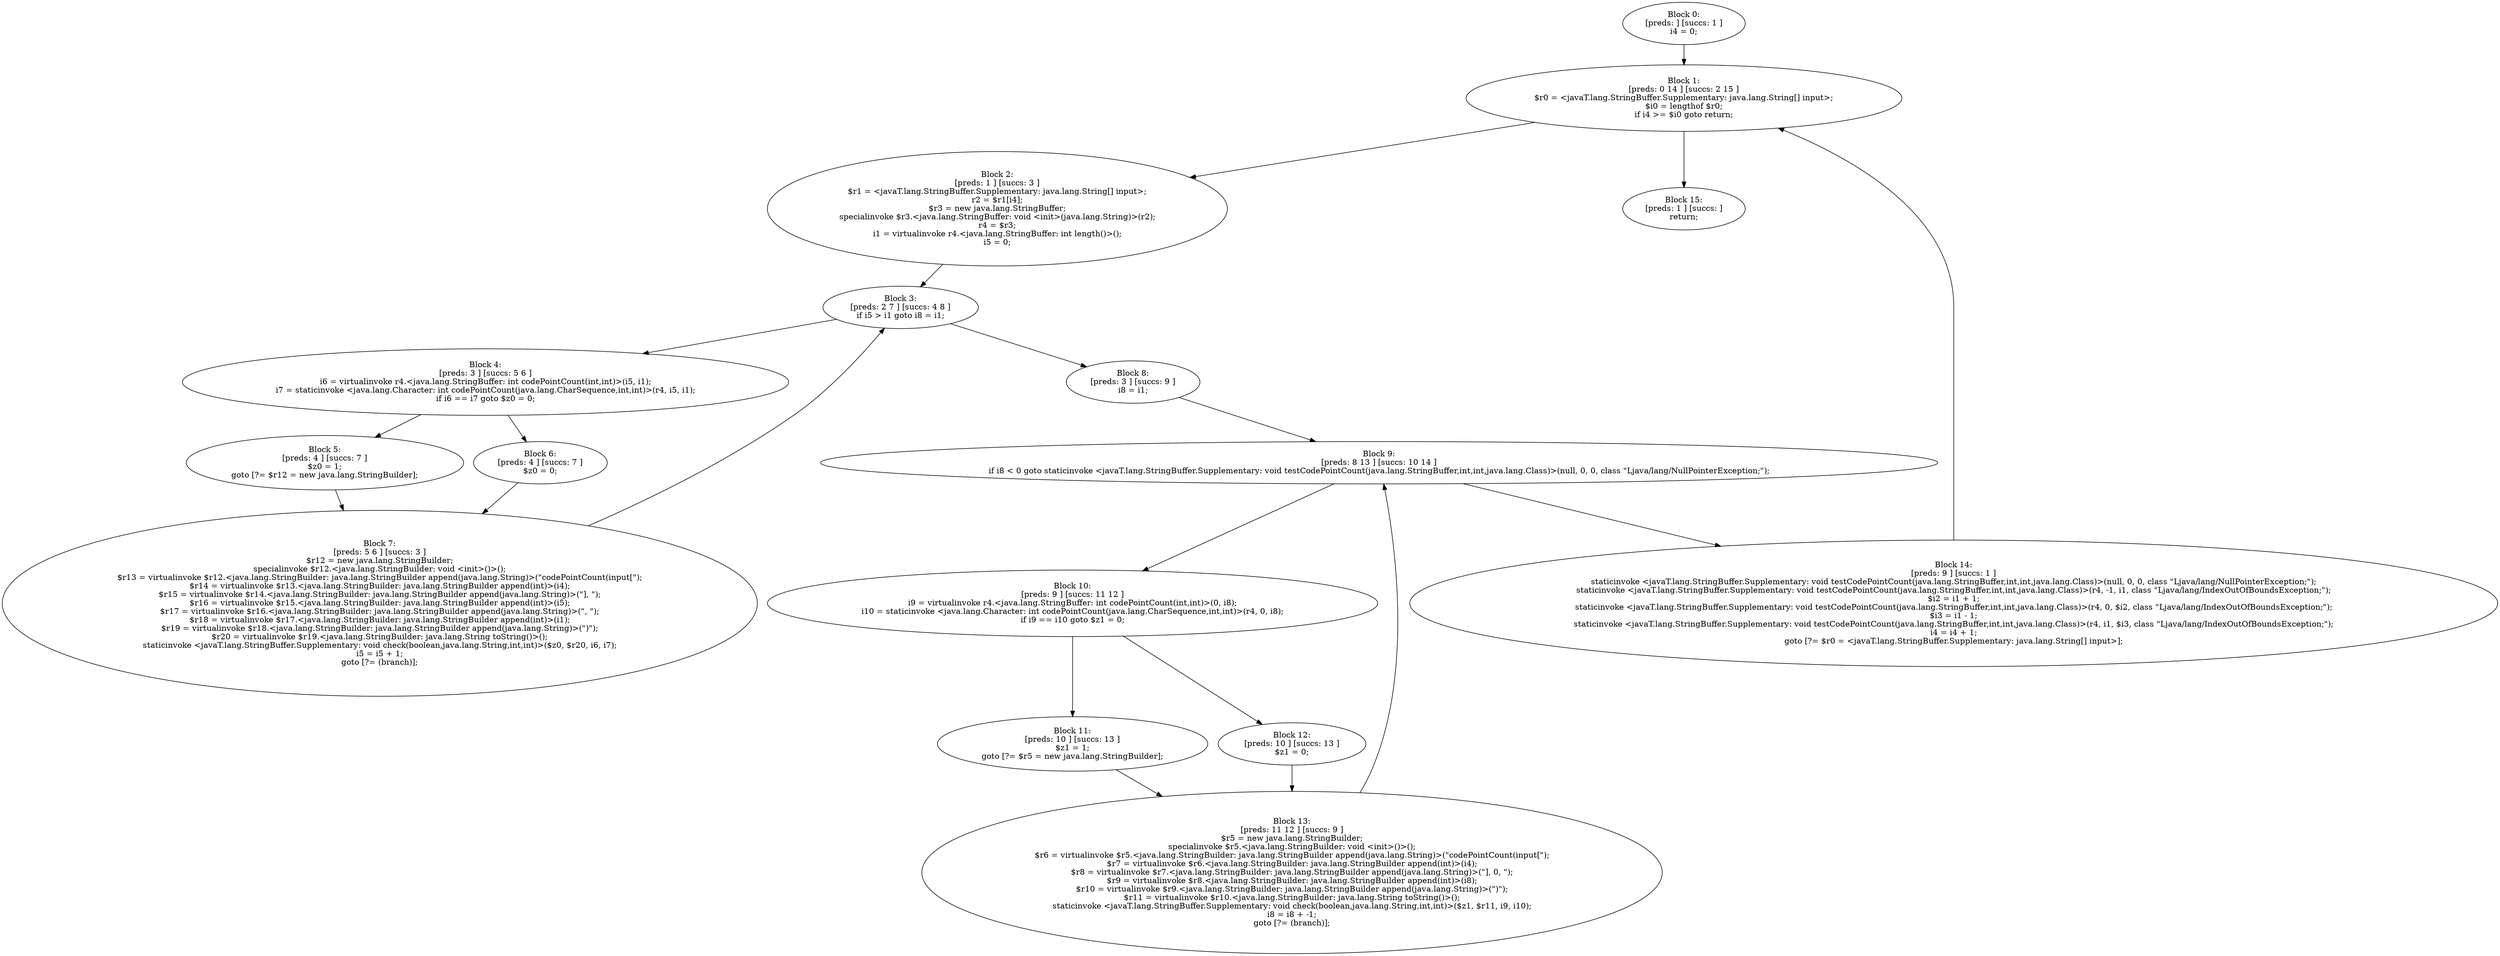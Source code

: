digraph "unitGraph" {
    "Block 0:
[preds: ] [succs: 1 ]
i4 = 0;
"
    "Block 1:
[preds: 0 14 ] [succs: 2 15 ]
$r0 = <javaT.lang.StringBuffer.Supplementary: java.lang.String[] input>;
$i0 = lengthof $r0;
if i4 >= $i0 goto return;
"
    "Block 2:
[preds: 1 ] [succs: 3 ]
$r1 = <javaT.lang.StringBuffer.Supplementary: java.lang.String[] input>;
r2 = $r1[i4];
$r3 = new java.lang.StringBuffer;
specialinvoke $r3.<java.lang.StringBuffer: void <init>(java.lang.String)>(r2);
r4 = $r3;
i1 = virtualinvoke r4.<java.lang.StringBuffer: int length()>();
i5 = 0;
"
    "Block 3:
[preds: 2 7 ] [succs: 4 8 ]
if i5 > i1 goto i8 = i1;
"
    "Block 4:
[preds: 3 ] [succs: 5 6 ]
i6 = virtualinvoke r4.<java.lang.StringBuffer: int codePointCount(int,int)>(i5, i1);
i7 = staticinvoke <java.lang.Character: int codePointCount(java.lang.CharSequence,int,int)>(r4, i5, i1);
if i6 == i7 goto $z0 = 0;
"
    "Block 5:
[preds: 4 ] [succs: 7 ]
$z0 = 1;
goto [?= $r12 = new java.lang.StringBuilder];
"
    "Block 6:
[preds: 4 ] [succs: 7 ]
$z0 = 0;
"
    "Block 7:
[preds: 5 6 ] [succs: 3 ]
$r12 = new java.lang.StringBuilder;
specialinvoke $r12.<java.lang.StringBuilder: void <init>()>();
$r13 = virtualinvoke $r12.<java.lang.StringBuilder: java.lang.StringBuilder append(java.lang.String)>(\"codePointCount(input[\");
$r14 = virtualinvoke $r13.<java.lang.StringBuilder: java.lang.StringBuilder append(int)>(i4);
$r15 = virtualinvoke $r14.<java.lang.StringBuilder: java.lang.StringBuilder append(java.lang.String)>(\"], \");
$r16 = virtualinvoke $r15.<java.lang.StringBuilder: java.lang.StringBuilder append(int)>(i5);
$r17 = virtualinvoke $r16.<java.lang.StringBuilder: java.lang.StringBuilder append(java.lang.String)>(\", \");
$r18 = virtualinvoke $r17.<java.lang.StringBuilder: java.lang.StringBuilder append(int)>(i1);
$r19 = virtualinvoke $r18.<java.lang.StringBuilder: java.lang.StringBuilder append(java.lang.String)>(\")\");
$r20 = virtualinvoke $r19.<java.lang.StringBuilder: java.lang.String toString()>();
staticinvoke <javaT.lang.StringBuffer.Supplementary: void check(boolean,java.lang.String,int,int)>($z0, $r20, i6, i7);
i5 = i5 + 1;
goto [?= (branch)];
"
    "Block 8:
[preds: 3 ] [succs: 9 ]
i8 = i1;
"
    "Block 9:
[preds: 8 13 ] [succs: 10 14 ]
if i8 < 0 goto staticinvoke <javaT.lang.StringBuffer.Supplementary: void testCodePointCount(java.lang.StringBuffer,int,int,java.lang.Class)>(null, 0, 0, class \"Ljava/lang/NullPointerException;\");
"
    "Block 10:
[preds: 9 ] [succs: 11 12 ]
i9 = virtualinvoke r4.<java.lang.StringBuffer: int codePointCount(int,int)>(0, i8);
i10 = staticinvoke <java.lang.Character: int codePointCount(java.lang.CharSequence,int,int)>(r4, 0, i8);
if i9 == i10 goto $z1 = 0;
"
    "Block 11:
[preds: 10 ] [succs: 13 ]
$z1 = 1;
goto [?= $r5 = new java.lang.StringBuilder];
"
    "Block 12:
[preds: 10 ] [succs: 13 ]
$z1 = 0;
"
    "Block 13:
[preds: 11 12 ] [succs: 9 ]
$r5 = new java.lang.StringBuilder;
specialinvoke $r5.<java.lang.StringBuilder: void <init>()>();
$r6 = virtualinvoke $r5.<java.lang.StringBuilder: java.lang.StringBuilder append(java.lang.String)>(\"codePointCount(input[\");
$r7 = virtualinvoke $r6.<java.lang.StringBuilder: java.lang.StringBuilder append(int)>(i4);
$r8 = virtualinvoke $r7.<java.lang.StringBuilder: java.lang.StringBuilder append(java.lang.String)>(\"], 0, \");
$r9 = virtualinvoke $r8.<java.lang.StringBuilder: java.lang.StringBuilder append(int)>(i8);
$r10 = virtualinvoke $r9.<java.lang.StringBuilder: java.lang.StringBuilder append(java.lang.String)>(\")\");
$r11 = virtualinvoke $r10.<java.lang.StringBuilder: java.lang.String toString()>();
staticinvoke <javaT.lang.StringBuffer.Supplementary: void check(boolean,java.lang.String,int,int)>($z1, $r11, i9, i10);
i8 = i8 + -1;
goto [?= (branch)];
"
    "Block 14:
[preds: 9 ] [succs: 1 ]
staticinvoke <javaT.lang.StringBuffer.Supplementary: void testCodePointCount(java.lang.StringBuffer,int,int,java.lang.Class)>(null, 0, 0, class \"Ljava/lang/NullPointerException;\");
staticinvoke <javaT.lang.StringBuffer.Supplementary: void testCodePointCount(java.lang.StringBuffer,int,int,java.lang.Class)>(r4, -1, i1, class \"Ljava/lang/IndexOutOfBoundsException;\");
$i2 = i1 + 1;
staticinvoke <javaT.lang.StringBuffer.Supplementary: void testCodePointCount(java.lang.StringBuffer,int,int,java.lang.Class)>(r4, 0, $i2, class \"Ljava/lang/IndexOutOfBoundsException;\");
$i3 = i1 - 1;
staticinvoke <javaT.lang.StringBuffer.Supplementary: void testCodePointCount(java.lang.StringBuffer,int,int,java.lang.Class)>(r4, i1, $i3, class \"Ljava/lang/IndexOutOfBoundsException;\");
i4 = i4 + 1;
goto [?= $r0 = <javaT.lang.StringBuffer.Supplementary: java.lang.String[] input>];
"
    "Block 15:
[preds: 1 ] [succs: ]
return;
"
    "Block 0:
[preds: ] [succs: 1 ]
i4 = 0;
"->"Block 1:
[preds: 0 14 ] [succs: 2 15 ]
$r0 = <javaT.lang.StringBuffer.Supplementary: java.lang.String[] input>;
$i0 = lengthof $r0;
if i4 >= $i0 goto return;
";
    "Block 1:
[preds: 0 14 ] [succs: 2 15 ]
$r0 = <javaT.lang.StringBuffer.Supplementary: java.lang.String[] input>;
$i0 = lengthof $r0;
if i4 >= $i0 goto return;
"->"Block 2:
[preds: 1 ] [succs: 3 ]
$r1 = <javaT.lang.StringBuffer.Supplementary: java.lang.String[] input>;
r2 = $r1[i4];
$r3 = new java.lang.StringBuffer;
specialinvoke $r3.<java.lang.StringBuffer: void <init>(java.lang.String)>(r2);
r4 = $r3;
i1 = virtualinvoke r4.<java.lang.StringBuffer: int length()>();
i5 = 0;
";
    "Block 1:
[preds: 0 14 ] [succs: 2 15 ]
$r0 = <javaT.lang.StringBuffer.Supplementary: java.lang.String[] input>;
$i0 = lengthof $r0;
if i4 >= $i0 goto return;
"->"Block 15:
[preds: 1 ] [succs: ]
return;
";
    "Block 2:
[preds: 1 ] [succs: 3 ]
$r1 = <javaT.lang.StringBuffer.Supplementary: java.lang.String[] input>;
r2 = $r1[i4];
$r3 = new java.lang.StringBuffer;
specialinvoke $r3.<java.lang.StringBuffer: void <init>(java.lang.String)>(r2);
r4 = $r3;
i1 = virtualinvoke r4.<java.lang.StringBuffer: int length()>();
i5 = 0;
"->"Block 3:
[preds: 2 7 ] [succs: 4 8 ]
if i5 > i1 goto i8 = i1;
";
    "Block 3:
[preds: 2 7 ] [succs: 4 8 ]
if i5 > i1 goto i8 = i1;
"->"Block 4:
[preds: 3 ] [succs: 5 6 ]
i6 = virtualinvoke r4.<java.lang.StringBuffer: int codePointCount(int,int)>(i5, i1);
i7 = staticinvoke <java.lang.Character: int codePointCount(java.lang.CharSequence,int,int)>(r4, i5, i1);
if i6 == i7 goto $z0 = 0;
";
    "Block 3:
[preds: 2 7 ] [succs: 4 8 ]
if i5 > i1 goto i8 = i1;
"->"Block 8:
[preds: 3 ] [succs: 9 ]
i8 = i1;
";
    "Block 4:
[preds: 3 ] [succs: 5 6 ]
i6 = virtualinvoke r4.<java.lang.StringBuffer: int codePointCount(int,int)>(i5, i1);
i7 = staticinvoke <java.lang.Character: int codePointCount(java.lang.CharSequence,int,int)>(r4, i5, i1);
if i6 == i7 goto $z0 = 0;
"->"Block 5:
[preds: 4 ] [succs: 7 ]
$z0 = 1;
goto [?= $r12 = new java.lang.StringBuilder];
";
    "Block 4:
[preds: 3 ] [succs: 5 6 ]
i6 = virtualinvoke r4.<java.lang.StringBuffer: int codePointCount(int,int)>(i5, i1);
i7 = staticinvoke <java.lang.Character: int codePointCount(java.lang.CharSequence,int,int)>(r4, i5, i1);
if i6 == i7 goto $z0 = 0;
"->"Block 6:
[preds: 4 ] [succs: 7 ]
$z0 = 0;
";
    "Block 5:
[preds: 4 ] [succs: 7 ]
$z0 = 1;
goto [?= $r12 = new java.lang.StringBuilder];
"->"Block 7:
[preds: 5 6 ] [succs: 3 ]
$r12 = new java.lang.StringBuilder;
specialinvoke $r12.<java.lang.StringBuilder: void <init>()>();
$r13 = virtualinvoke $r12.<java.lang.StringBuilder: java.lang.StringBuilder append(java.lang.String)>(\"codePointCount(input[\");
$r14 = virtualinvoke $r13.<java.lang.StringBuilder: java.lang.StringBuilder append(int)>(i4);
$r15 = virtualinvoke $r14.<java.lang.StringBuilder: java.lang.StringBuilder append(java.lang.String)>(\"], \");
$r16 = virtualinvoke $r15.<java.lang.StringBuilder: java.lang.StringBuilder append(int)>(i5);
$r17 = virtualinvoke $r16.<java.lang.StringBuilder: java.lang.StringBuilder append(java.lang.String)>(\", \");
$r18 = virtualinvoke $r17.<java.lang.StringBuilder: java.lang.StringBuilder append(int)>(i1);
$r19 = virtualinvoke $r18.<java.lang.StringBuilder: java.lang.StringBuilder append(java.lang.String)>(\")\");
$r20 = virtualinvoke $r19.<java.lang.StringBuilder: java.lang.String toString()>();
staticinvoke <javaT.lang.StringBuffer.Supplementary: void check(boolean,java.lang.String,int,int)>($z0, $r20, i6, i7);
i5 = i5 + 1;
goto [?= (branch)];
";
    "Block 6:
[preds: 4 ] [succs: 7 ]
$z0 = 0;
"->"Block 7:
[preds: 5 6 ] [succs: 3 ]
$r12 = new java.lang.StringBuilder;
specialinvoke $r12.<java.lang.StringBuilder: void <init>()>();
$r13 = virtualinvoke $r12.<java.lang.StringBuilder: java.lang.StringBuilder append(java.lang.String)>(\"codePointCount(input[\");
$r14 = virtualinvoke $r13.<java.lang.StringBuilder: java.lang.StringBuilder append(int)>(i4);
$r15 = virtualinvoke $r14.<java.lang.StringBuilder: java.lang.StringBuilder append(java.lang.String)>(\"], \");
$r16 = virtualinvoke $r15.<java.lang.StringBuilder: java.lang.StringBuilder append(int)>(i5);
$r17 = virtualinvoke $r16.<java.lang.StringBuilder: java.lang.StringBuilder append(java.lang.String)>(\", \");
$r18 = virtualinvoke $r17.<java.lang.StringBuilder: java.lang.StringBuilder append(int)>(i1);
$r19 = virtualinvoke $r18.<java.lang.StringBuilder: java.lang.StringBuilder append(java.lang.String)>(\")\");
$r20 = virtualinvoke $r19.<java.lang.StringBuilder: java.lang.String toString()>();
staticinvoke <javaT.lang.StringBuffer.Supplementary: void check(boolean,java.lang.String,int,int)>($z0, $r20, i6, i7);
i5 = i5 + 1;
goto [?= (branch)];
";
    "Block 7:
[preds: 5 6 ] [succs: 3 ]
$r12 = new java.lang.StringBuilder;
specialinvoke $r12.<java.lang.StringBuilder: void <init>()>();
$r13 = virtualinvoke $r12.<java.lang.StringBuilder: java.lang.StringBuilder append(java.lang.String)>(\"codePointCount(input[\");
$r14 = virtualinvoke $r13.<java.lang.StringBuilder: java.lang.StringBuilder append(int)>(i4);
$r15 = virtualinvoke $r14.<java.lang.StringBuilder: java.lang.StringBuilder append(java.lang.String)>(\"], \");
$r16 = virtualinvoke $r15.<java.lang.StringBuilder: java.lang.StringBuilder append(int)>(i5);
$r17 = virtualinvoke $r16.<java.lang.StringBuilder: java.lang.StringBuilder append(java.lang.String)>(\", \");
$r18 = virtualinvoke $r17.<java.lang.StringBuilder: java.lang.StringBuilder append(int)>(i1);
$r19 = virtualinvoke $r18.<java.lang.StringBuilder: java.lang.StringBuilder append(java.lang.String)>(\")\");
$r20 = virtualinvoke $r19.<java.lang.StringBuilder: java.lang.String toString()>();
staticinvoke <javaT.lang.StringBuffer.Supplementary: void check(boolean,java.lang.String,int,int)>($z0, $r20, i6, i7);
i5 = i5 + 1;
goto [?= (branch)];
"->"Block 3:
[preds: 2 7 ] [succs: 4 8 ]
if i5 > i1 goto i8 = i1;
";
    "Block 8:
[preds: 3 ] [succs: 9 ]
i8 = i1;
"->"Block 9:
[preds: 8 13 ] [succs: 10 14 ]
if i8 < 0 goto staticinvoke <javaT.lang.StringBuffer.Supplementary: void testCodePointCount(java.lang.StringBuffer,int,int,java.lang.Class)>(null, 0, 0, class \"Ljava/lang/NullPointerException;\");
";
    "Block 9:
[preds: 8 13 ] [succs: 10 14 ]
if i8 < 0 goto staticinvoke <javaT.lang.StringBuffer.Supplementary: void testCodePointCount(java.lang.StringBuffer,int,int,java.lang.Class)>(null, 0, 0, class \"Ljava/lang/NullPointerException;\");
"->"Block 10:
[preds: 9 ] [succs: 11 12 ]
i9 = virtualinvoke r4.<java.lang.StringBuffer: int codePointCount(int,int)>(0, i8);
i10 = staticinvoke <java.lang.Character: int codePointCount(java.lang.CharSequence,int,int)>(r4, 0, i8);
if i9 == i10 goto $z1 = 0;
";
    "Block 9:
[preds: 8 13 ] [succs: 10 14 ]
if i8 < 0 goto staticinvoke <javaT.lang.StringBuffer.Supplementary: void testCodePointCount(java.lang.StringBuffer,int,int,java.lang.Class)>(null, 0, 0, class \"Ljava/lang/NullPointerException;\");
"->"Block 14:
[preds: 9 ] [succs: 1 ]
staticinvoke <javaT.lang.StringBuffer.Supplementary: void testCodePointCount(java.lang.StringBuffer,int,int,java.lang.Class)>(null, 0, 0, class \"Ljava/lang/NullPointerException;\");
staticinvoke <javaT.lang.StringBuffer.Supplementary: void testCodePointCount(java.lang.StringBuffer,int,int,java.lang.Class)>(r4, -1, i1, class \"Ljava/lang/IndexOutOfBoundsException;\");
$i2 = i1 + 1;
staticinvoke <javaT.lang.StringBuffer.Supplementary: void testCodePointCount(java.lang.StringBuffer,int,int,java.lang.Class)>(r4, 0, $i2, class \"Ljava/lang/IndexOutOfBoundsException;\");
$i3 = i1 - 1;
staticinvoke <javaT.lang.StringBuffer.Supplementary: void testCodePointCount(java.lang.StringBuffer,int,int,java.lang.Class)>(r4, i1, $i3, class \"Ljava/lang/IndexOutOfBoundsException;\");
i4 = i4 + 1;
goto [?= $r0 = <javaT.lang.StringBuffer.Supplementary: java.lang.String[] input>];
";
    "Block 10:
[preds: 9 ] [succs: 11 12 ]
i9 = virtualinvoke r4.<java.lang.StringBuffer: int codePointCount(int,int)>(0, i8);
i10 = staticinvoke <java.lang.Character: int codePointCount(java.lang.CharSequence,int,int)>(r4, 0, i8);
if i9 == i10 goto $z1 = 0;
"->"Block 11:
[preds: 10 ] [succs: 13 ]
$z1 = 1;
goto [?= $r5 = new java.lang.StringBuilder];
";
    "Block 10:
[preds: 9 ] [succs: 11 12 ]
i9 = virtualinvoke r4.<java.lang.StringBuffer: int codePointCount(int,int)>(0, i8);
i10 = staticinvoke <java.lang.Character: int codePointCount(java.lang.CharSequence,int,int)>(r4, 0, i8);
if i9 == i10 goto $z1 = 0;
"->"Block 12:
[preds: 10 ] [succs: 13 ]
$z1 = 0;
";
    "Block 11:
[preds: 10 ] [succs: 13 ]
$z1 = 1;
goto [?= $r5 = new java.lang.StringBuilder];
"->"Block 13:
[preds: 11 12 ] [succs: 9 ]
$r5 = new java.lang.StringBuilder;
specialinvoke $r5.<java.lang.StringBuilder: void <init>()>();
$r6 = virtualinvoke $r5.<java.lang.StringBuilder: java.lang.StringBuilder append(java.lang.String)>(\"codePointCount(input[\");
$r7 = virtualinvoke $r6.<java.lang.StringBuilder: java.lang.StringBuilder append(int)>(i4);
$r8 = virtualinvoke $r7.<java.lang.StringBuilder: java.lang.StringBuilder append(java.lang.String)>(\"], 0, \");
$r9 = virtualinvoke $r8.<java.lang.StringBuilder: java.lang.StringBuilder append(int)>(i8);
$r10 = virtualinvoke $r9.<java.lang.StringBuilder: java.lang.StringBuilder append(java.lang.String)>(\")\");
$r11 = virtualinvoke $r10.<java.lang.StringBuilder: java.lang.String toString()>();
staticinvoke <javaT.lang.StringBuffer.Supplementary: void check(boolean,java.lang.String,int,int)>($z1, $r11, i9, i10);
i8 = i8 + -1;
goto [?= (branch)];
";
    "Block 12:
[preds: 10 ] [succs: 13 ]
$z1 = 0;
"->"Block 13:
[preds: 11 12 ] [succs: 9 ]
$r5 = new java.lang.StringBuilder;
specialinvoke $r5.<java.lang.StringBuilder: void <init>()>();
$r6 = virtualinvoke $r5.<java.lang.StringBuilder: java.lang.StringBuilder append(java.lang.String)>(\"codePointCount(input[\");
$r7 = virtualinvoke $r6.<java.lang.StringBuilder: java.lang.StringBuilder append(int)>(i4);
$r8 = virtualinvoke $r7.<java.lang.StringBuilder: java.lang.StringBuilder append(java.lang.String)>(\"], 0, \");
$r9 = virtualinvoke $r8.<java.lang.StringBuilder: java.lang.StringBuilder append(int)>(i8);
$r10 = virtualinvoke $r9.<java.lang.StringBuilder: java.lang.StringBuilder append(java.lang.String)>(\")\");
$r11 = virtualinvoke $r10.<java.lang.StringBuilder: java.lang.String toString()>();
staticinvoke <javaT.lang.StringBuffer.Supplementary: void check(boolean,java.lang.String,int,int)>($z1, $r11, i9, i10);
i8 = i8 + -1;
goto [?= (branch)];
";
    "Block 13:
[preds: 11 12 ] [succs: 9 ]
$r5 = new java.lang.StringBuilder;
specialinvoke $r5.<java.lang.StringBuilder: void <init>()>();
$r6 = virtualinvoke $r5.<java.lang.StringBuilder: java.lang.StringBuilder append(java.lang.String)>(\"codePointCount(input[\");
$r7 = virtualinvoke $r6.<java.lang.StringBuilder: java.lang.StringBuilder append(int)>(i4);
$r8 = virtualinvoke $r7.<java.lang.StringBuilder: java.lang.StringBuilder append(java.lang.String)>(\"], 0, \");
$r9 = virtualinvoke $r8.<java.lang.StringBuilder: java.lang.StringBuilder append(int)>(i8);
$r10 = virtualinvoke $r9.<java.lang.StringBuilder: java.lang.StringBuilder append(java.lang.String)>(\")\");
$r11 = virtualinvoke $r10.<java.lang.StringBuilder: java.lang.String toString()>();
staticinvoke <javaT.lang.StringBuffer.Supplementary: void check(boolean,java.lang.String,int,int)>($z1, $r11, i9, i10);
i8 = i8 + -1;
goto [?= (branch)];
"->"Block 9:
[preds: 8 13 ] [succs: 10 14 ]
if i8 < 0 goto staticinvoke <javaT.lang.StringBuffer.Supplementary: void testCodePointCount(java.lang.StringBuffer,int,int,java.lang.Class)>(null, 0, 0, class \"Ljava/lang/NullPointerException;\");
";
    "Block 14:
[preds: 9 ] [succs: 1 ]
staticinvoke <javaT.lang.StringBuffer.Supplementary: void testCodePointCount(java.lang.StringBuffer,int,int,java.lang.Class)>(null, 0, 0, class \"Ljava/lang/NullPointerException;\");
staticinvoke <javaT.lang.StringBuffer.Supplementary: void testCodePointCount(java.lang.StringBuffer,int,int,java.lang.Class)>(r4, -1, i1, class \"Ljava/lang/IndexOutOfBoundsException;\");
$i2 = i1 + 1;
staticinvoke <javaT.lang.StringBuffer.Supplementary: void testCodePointCount(java.lang.StringBuffer,int,int,java.lang.Class)>(r4, 0, $i2, class \"Ljava/lang/IndexOutOfBoundsException;\");
$i3 = i1 - 1;
staticinvoke <javaT.lang.StringBuffer.Supplementary: void testCodePointCount(java.lang.StringBuffer,int,int,java.lang.Class)>(r4, i1, $i3, class \"Ljava/lang/IndexOutOfBoundsException;\");
i4 = i4 + 1;
goto [?= $r0 = <javaT.lang.StringBuffer.Supplementary: java.lang.String[] input>];
"->"Block 1:
[preds: 0 14 ] [succs: 2 15 ]
$r0 = <javaT.lang.StringBuffer.Supplementary: java.lang.String[] input>;
$i0 = lengthof $r0;
if i4 >= $i0 goto return;
";
}
